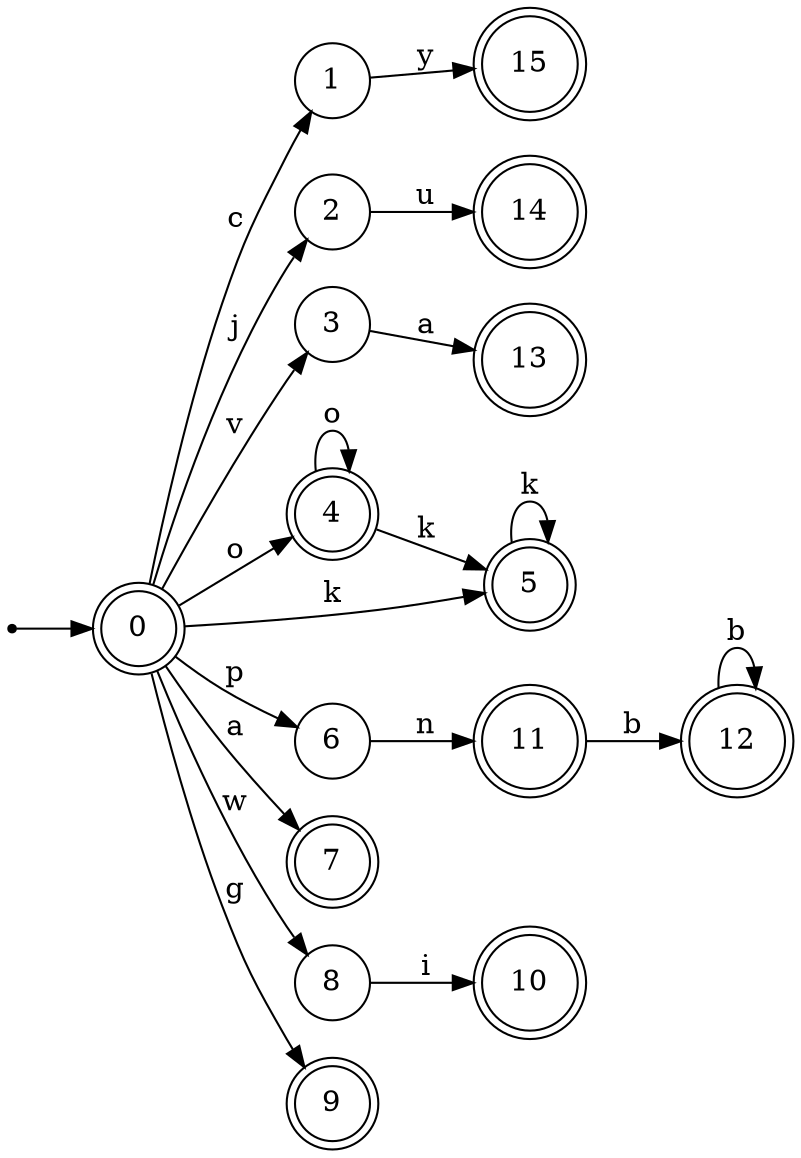 digraph finite_state_machine {
rankdir=LR;
size="20,20";
node [shape = point]; "dummy0"
node [shape = doublecircle]; "0";"dummy0" -> "0";
node [shape = circle]; "1";
node [shape = circle]; "2";
node [shape = circle]; "3";
node [shape = doublecircle]; "4";node [shape = doublecircle]; "5";node [shape = circle]; "6";
node [shape = doublecircle]; "7";node [shape = circle]; "8";
node [shape = doublecircle]; "9";node [shape = doublecircle]; "10";node [shape = doublecircle]; "11";node [shape = doublecircle]; "12";node [shape = doublecircle]; "13";node [shape = doublecircle]; "14";node [shape = doublecircle]; "15";"0" -> "1" [label = "c"];
 "0" -> "2" [label = "j"];
 "0" -> "3" [label = "v"];
 "0" -> "4" [label = "o"];
 "0" -> "5" [label = "k"];
 "0" -> "6" [label = "p"];
 "0" -> "7" [label = "a"];
 "0" -> "8" [label = "w"];
 "0" -> "9" [label = "g"];
 "8" -> "10" [label = "i"];
 "6" -> "11" [label = "n"];
 "11" -> "12" [label = "b"];
 "12" -> "12" [label = "b"];
 "5" -> "5" [label = "k"];
 "4" -> "4" [label = "o"];
 "4" -> "5" [label = "k"];
 "3" -> "13" [label = "a"];
 "2" -> "14" [label = "u"];
 "1" -> "15" [label = "y"];
 }
